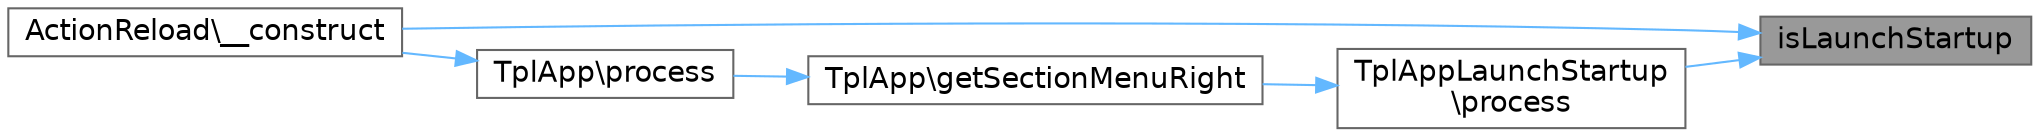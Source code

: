 digraph "isLaunchStartup"
{
 // LATEX_PDF_SIZE
  bgcolor="transparent";
  edge [fontname=Helvetica,fontsize=14,labelfontname=Helvetica,labelfontsize=14];
  node [fontname=Helvetica,fontsize=14,shape=box,height=0.2,width=0.4];
  rankdir="RL";
  Node1 [id="Node000001",label="isLaunchStartup",height=0.2,width=0.4,color="gray40", fillcolor="grey60", style="filled", fontcolor="black",tooltip=" "];
  Node1 -> Node2 [id="edge1_Node000001_Node000002",dir="back",color="steelblue1",style="solid",tooltip=" "];
  Node2 [id="Node000002",label="ActionReload\\__construct",height=0.2,width=0.4,color="grey40", fillcolor="white", style="filled",URL="$dd/dea/classActionReload.html#a57b60b4976a2c5d1e40f2d11aa72aa7d",tooltip=" "];
  Node1 -> Node3 [id="edge2_Node000001_Node000003",dir="back",color="steelblue1",style="solid",tooltip=" "];
  Node3 [id="Node000003",label="TplAppLaunchStartup\l\\process",height=0.2,width=0.4,color="grey40", fillcolor="white", style="filled",URL="$dd/d54/classTplAppLaunchStartup.html#a5b3838bb1c8bd255aa6f2d5fc48f38d5",tooltip=" "];
  Node3 -> Node4 [id="edge3_Node000003_Node000004",dir="back",color="steelblue1",style="solid",tooltip=" "];
  Node4 [id="Node000004",label="TplApp\\getSectionMenuRight",height=0.2,width=0.4,color="grey40", fillcolor="white", style="filled",URL="$d1/d65/classTplApp.html#a5256365f47e4af250396df59cc770cea",tooltip=" "];
  Node4 -> Node5 [id="edge4_Node000004_Node000005",dir="back",color="steelblue1",style="solid",tooltip=" "];
  Node5 [id="Node000005",label="TplApp\\process",height=0.2,width=0.4,color="grey40", fillcolor="white", style="filled",URL="$d1/d65/classTplApp.html#a5b3838bb1c8bd255aa6f2d5fc48f38d5",tooltip=" "];
  Node5 -> Node2 [id="edge5_Node000005_Node000002",dir="back",color="steelblue1",style="solid",tooltip=" "];
}
